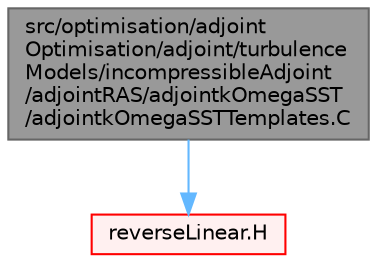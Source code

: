 digraph "src/optimisation/adjointOptimisation/adjoint/turbulenceModels/incompressibleAdjoint/adjointRAS/adjointkOmegaSST/adjointkOmegaSSTTemplates.C"
{
 // LATEX_PDF_SIZE
  bgcolor="transparent";
  edge [fontname=Helvetica,fontsize=10,labelfontname=Helvetica,labelfontsize=10];
  node [fontname=Helvetica,fontsize=10,shape=box,height=0.2,width=0.4];
  Node1 [id="Node000001",label="src/optimisation/adjoint\lOptimisation/adjoint/turbulence\lModels/incompressibleAdjoint\l/adjointRAS/adjointkOmegaSST\l/adjointkOmegaSSTTemplates.C",height=0.2,width=0.4,color="gray40", fillcolor="grey60", style="filled", fontcolor="black",tooltip=" "];
  Node1 -> Node2 [id="edge1_Node000001_Node000002",color="steelblue1",style="solid",tooltip=" "];
  Node2 [id="Node000002",label="reverseLinear.H",height=0.2,width=0.4,color="red", fillcolor="#FFF0F0", style="filled",URL="$reverseLinear_8H.html",tooltip=" "];
}
